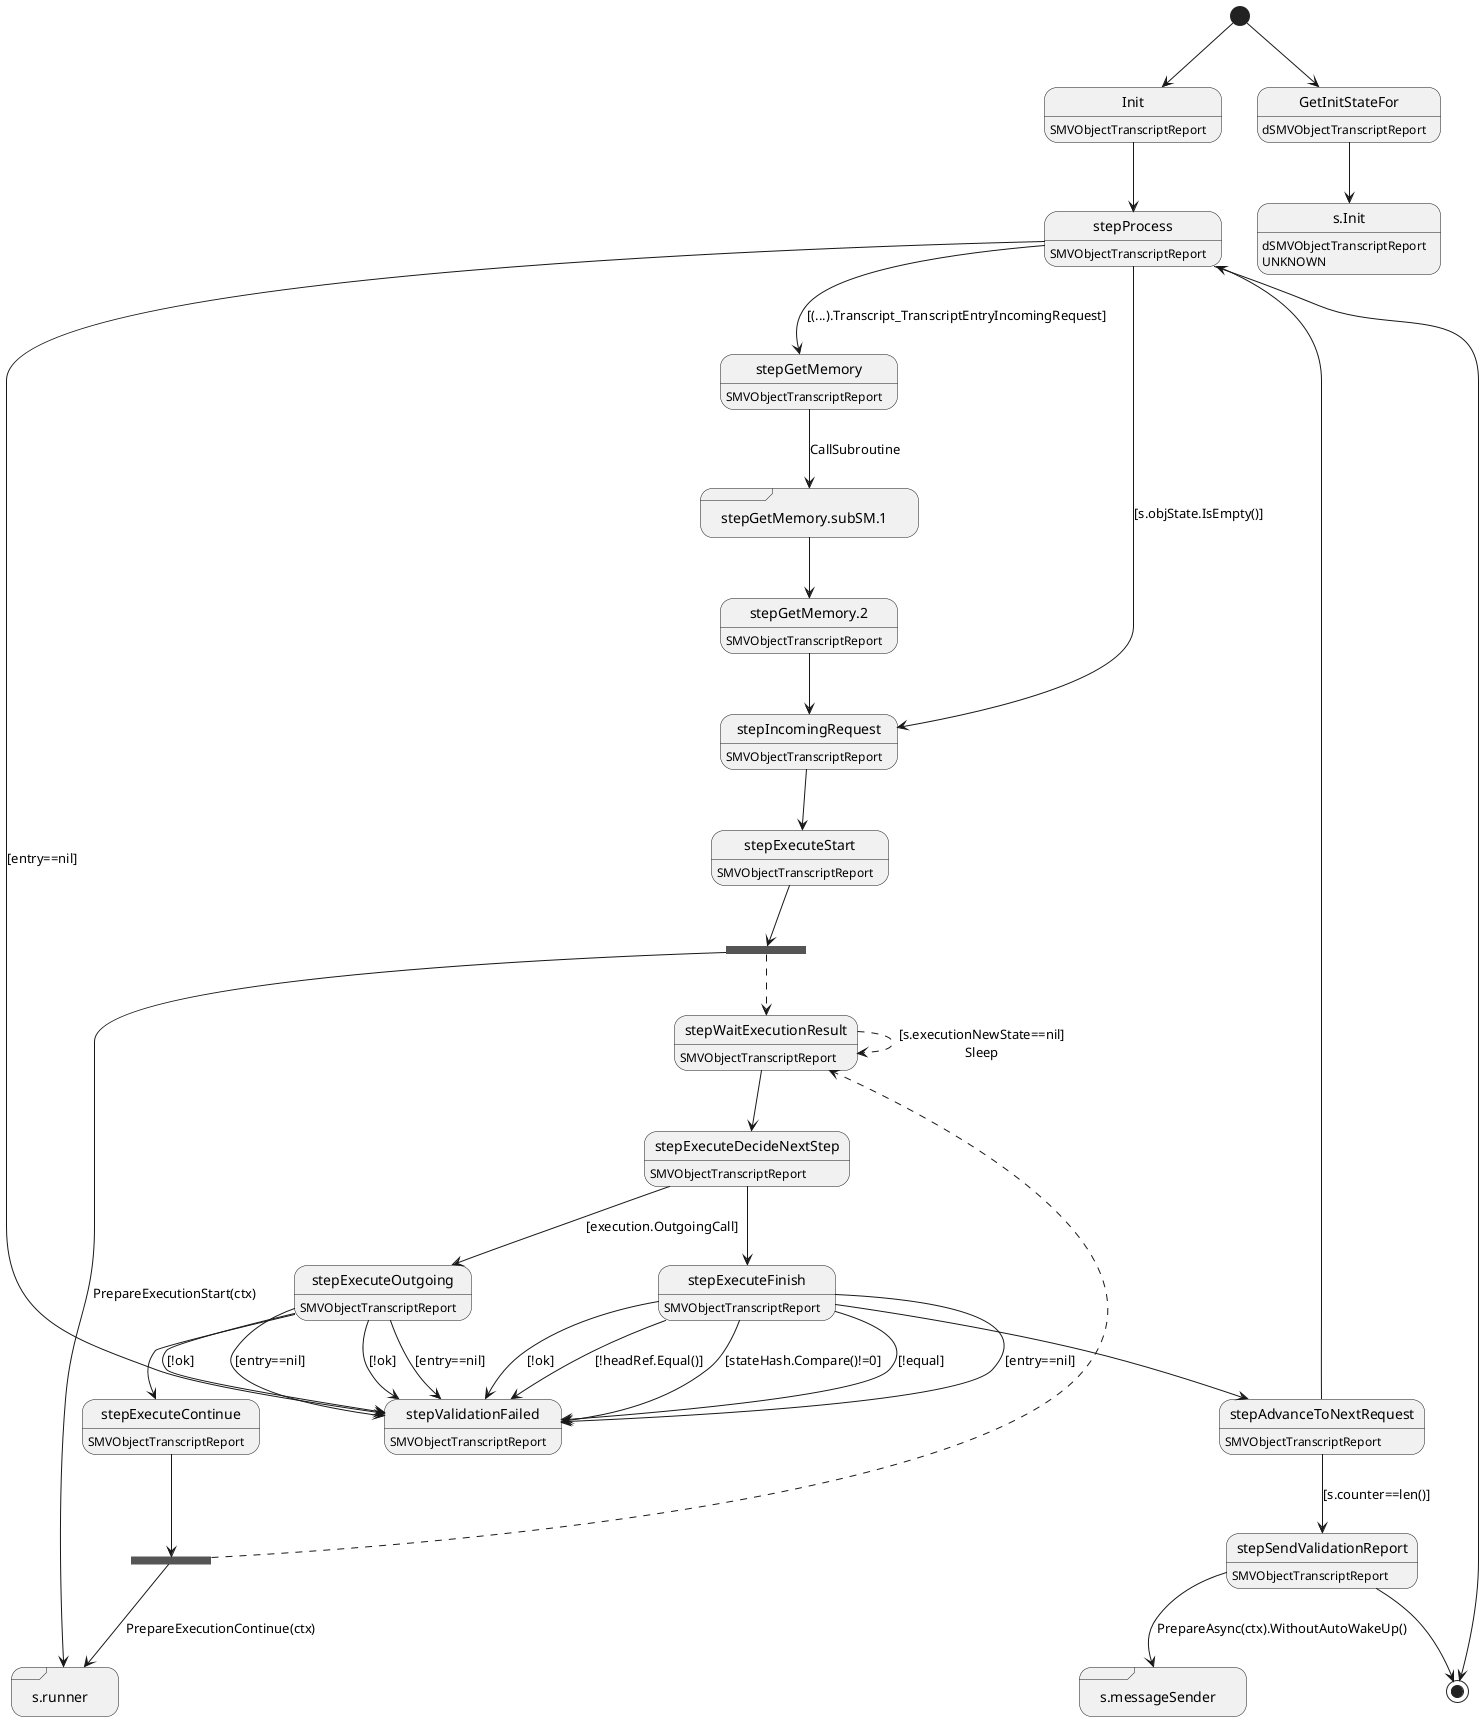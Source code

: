 @startuml
state "Init" as T01_S001
T01_S001 : SMVObjectTranscriptReport
[*] --> T01_S001
T01_S001 --> T01_S002
state "s.messageSender" as T01_S017 <<sdlreceive>>
state "s.runner" as T01_S008 <<sdlreceive>>
T01_S008 : DUPLICATE
state "stepAdvanceToNextRequest" as T01_S015
T01_S015 : SMVObjectTranscriptReport
T01_S015 --> T01_S016 : [s.counter==len()]
T01_S015 --> T01_S002
state "stepExecuteContinue" as T01_S012
T01_S012 : SMVObjectTranscriptReport
state T01_U001 <<fork>>
T01_S012 --> T01_U001
T01_U001 --> T01_S008 : PrepareExecutionContinue(ctx)
T01_U001 --[dashed]> T01_S009
state "stepExecuteDecideNextStep" as T01_S010
T01_S010 : SMVObjectTranscriptReport
T01_S010 --> T01_S011 : [execution.OutgoingCall]
T01_S010 --> T01_S013
state "stepExecuteFinish" as T01_S013
T01_S013 : SMVObjectTranscriptReport
T01_S013 --> T01_S014 : [entry==nil]
T01_S013 --> T01_S014 : [!ok]
T01_S013 --> T01_S014 : [!headRef.Equal()]
T01_S013 --> T01_S014 : [stateHash.Compare()!=0]
T01_S013 --> T01_S014 : [!equal]
T01_S013 --> T01_S015
state "stepExecuteOutgoing" as T01_S011
T01_S011 : SMVObjectTranscriptReport
T01_S011 --> T01_S014 : [entry==nil]
T01_S011 --> T01_S014 : [!ok]
T01_S011 --> T01_S014 : [entry==nil]
T01_S011 --> T01_S014 : [!ok]
T01_S011 --> T01_S012
state "stepExecuteStart" as T01_S007
T01_S007 : SMVObjectTranscriptReport
state T01_U002 <<fork>>
T01_S007 --> T01_U002
T01_U002 --> T01_S008 : PrepareExecutionStart(ctx)
T01_U002 --[dashed]> T01_S009
state "stepGetMemory" as T01_S003
T01_S003 : SMVObjectTranscriptReport
T01_S003 --> T01_S004 : CallSubroutine
state "stepGetMemory.2" as T01_S005
T01_S005 : SMVObjectTranscriptReport
T01_S005 --> T01_S006
state "stepGetMemory.subSM.1" as T01_S004 <<sdlreceive>>
T01_S004 --> T01_S005
state "stepIncomingRequest" as T01_S006
T01_S006 : SMVObjectTranscriptReport
T01_S006 --> T01_S007
state "stepProcess" as T01_S002
T01_S002 : SMVObjectTranscriptReport
T01_S002 --> T01_S014 : [entry==nil]
T01_S002 --> T01_S006 : [s.objState.IsEmpty()]
T01_S002 --> T01_S003 : [(...).Transcript_TranscriptEntryIncomingRequest]
T01_S002 --> [*]
state "stepSendValidationReport" as T01_S016
T01_S016 : SMVObjectTranscriptReport
T01_S016 --> T01_S017 : PrepareAsync(ctx).WithoutAutoWakeUp()
T01_S016 --> [*]
state "stepValidationFailed" as T01_S014
T01_S014 : SMVObjectTranscriptReport
state "stepWaitExecutionResult" as T01_S009
T01_S009 : SMVObjectTranscriptReport
T01_S009 --[dashed]> T01_S009 : [s.executionNewState==nil]\nSleep
T01_S009 --> T01_S010
state "GetInitStateFor" as T00_S001
T00_S001 : dSMVObjectTranscriptReport
[*] --> T00_S001
state "s.Init" as T00_U003
T00_U003 : dSMVObjectTranscriptReport
T00_U003 : UNKNOWN 
T00_S001 --> T00_U003
@enduml
